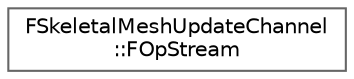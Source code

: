 digraph "Graphical Class Hierarchy"
{
 // INTERACTIVE_SVG=YES
 // LATEX_PDF_SIZE
  bgcolor="transparent";
  edge [fontname=Helvetica,fontsize=10,labelfontname=Helvetica,labelfontsize=10];
  node [fontname=Helvetica,fontsize=10,shape=box,height=0.2,width=0.4];
  rankdir="LR";
  Node0 [id="Node000000",label="FSkeletalMeshUpdateChannel\l::FOpStream",height=0.2,width=0.4,color="grey40", fillcolor="white", style="filled",URL="$d4/d7e/structFSkeletalMeshUpdateChannel_1_1FOpStream.html",tooltip=" "];
}
